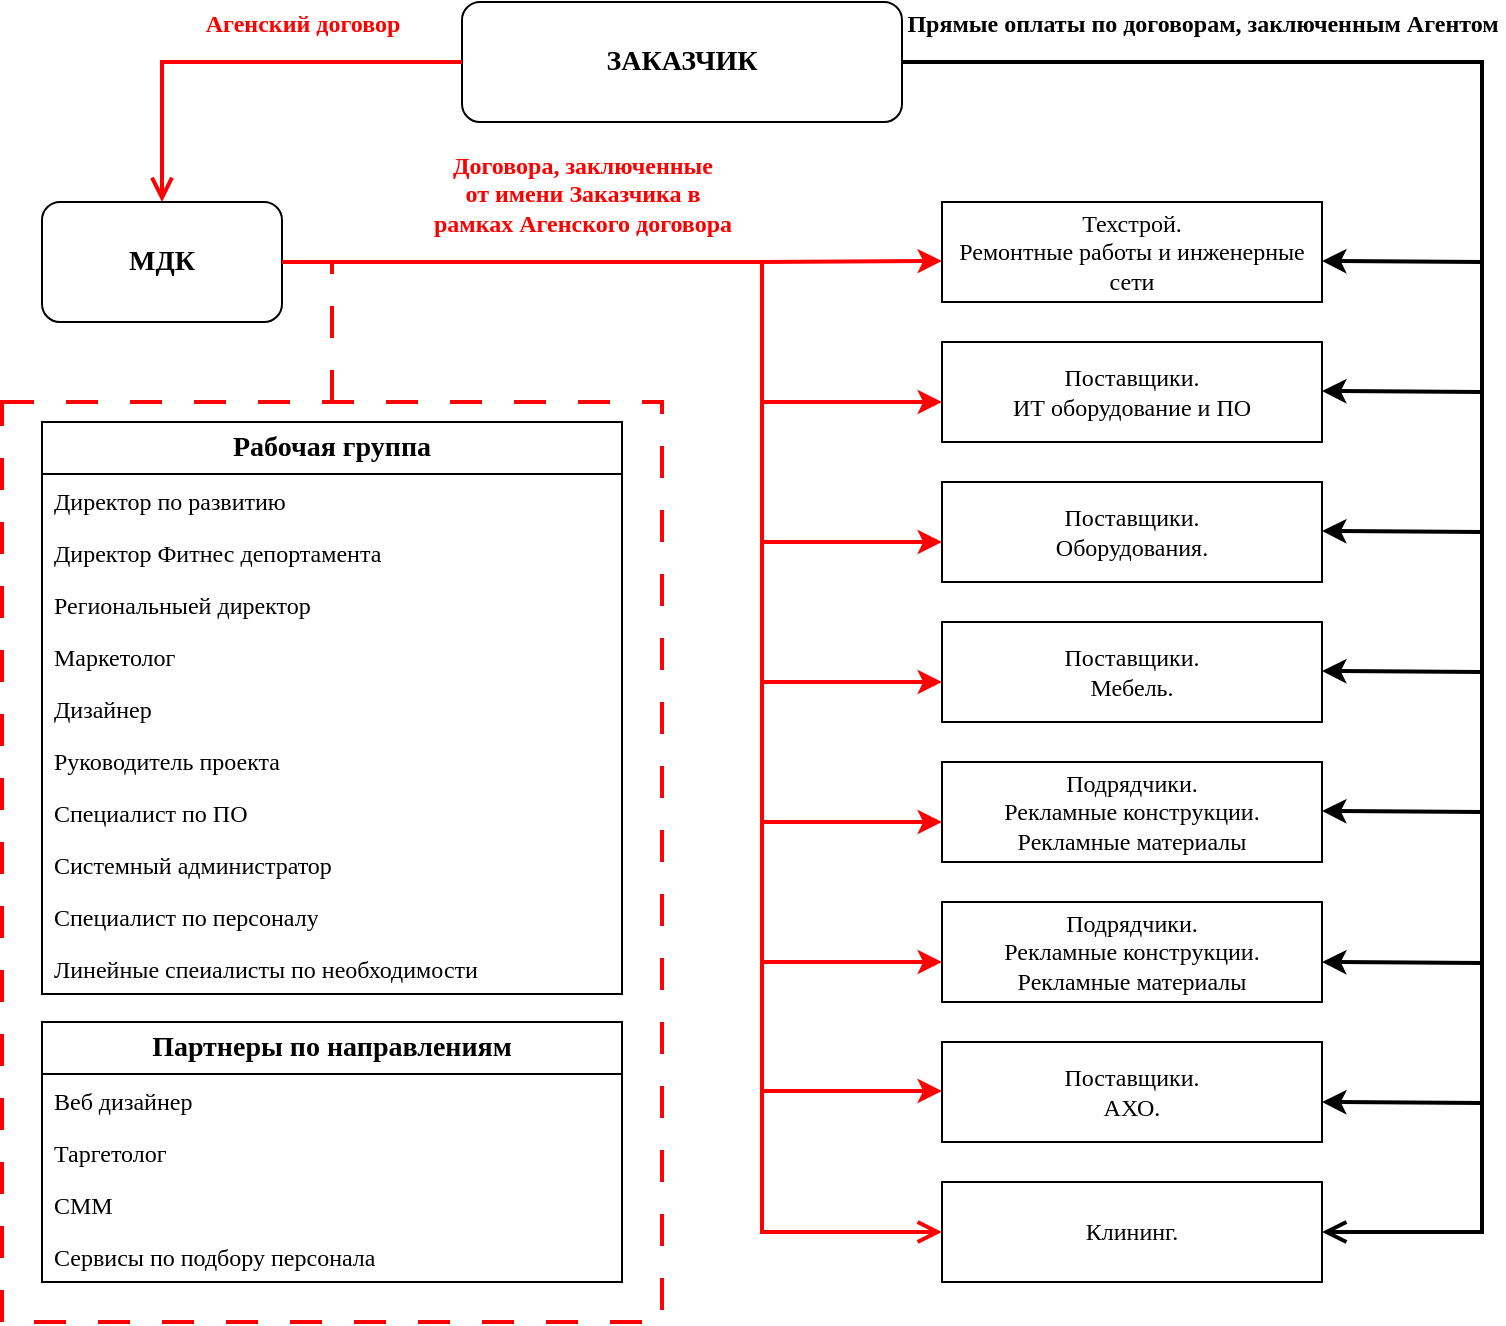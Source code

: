 <mxfile version="28.1.2">
  <diagram name="Страница — 1" id="mIHZjBeiGlW2cxECGAX8">
    <mxGraphModel dx="1066" dy="703" grid="1" gridSize="10" guides="1" tooltips="1" connect="1" arrows="1" fold="1" page="1" pageScale="1" pageWidth="827" pageHeight="1169" math="0" shadow="0">
      <root>
        <mxCell id="0" />
        <mxCell id="1" parent="0" />
        <mxCell id="j4LA7XrgFb8-6QXly_M1-40" value="" style="rounded=0;whiteSpace=wrap;html=1;labelBackgroundColor=none;textShadow=1;fontFamily=Times New Roman;fillStyle=auto;strokeColor=#FF0000;strokeWidth=2;dashed=1;dashPattern=8 8;" parent="1" vertex="1">
          <mxGeometry x="20" y="220" width="330" height="460" as="geometry" />
        </mxCell>
        <mxCell id="j4LA7XrgFb8-6QXly_M1-1" value="&lt;b&gt;&lt;font style=&quot;font-size: 14px;&quot;&gt;ЗАКАЗЧИК&lt;/font&gt;&lt;/b&gt;" style="rounded=1;whiteSpace=wrap;html=1;fontFamily=Times New Roman;" parent="1" vertex="1">
          <mxGeometry x="250" y="20" width="220" height="60" as="geometry" />
        </mxCell>
        <mxCell id="j4LA7XrgFb8-6QXly_M1-3" value="&lt;span style=&quot;font-size: 14px;&quot;&gt;&lt;b&gt;МДК&lt;/b&gt;&lt;/span&gt;" style="rounded=1;whiteSpace=wrap;html=1;fontFamily=Times New Roman;" parent="1" vertex="1">
          <mxGeometry x="40" y="120" width="120" height="60" as="geometry" />
        </mxCell>
        <mxCell id="j4LA7XrgFb8-6QXly_M1-4" value="Техстрой.&lt;div&gt;Ремонтные работы и инженерные сети&lt;/div&gt;" style="rounded=0;whiteSpace=wrap;html=1;fontFamily=Times New Roman;" parent="1" vertex="1">
          <mxGeometry x="490" y="120" width="190" height="50" as="geometry" />
        </mxCell>
        <mxCell id="j4LA7XrgFb8-6QXly_M1-5" value="Поставщики.&lt;div&gt;ИТ оборудование и ПО&lt;/div&gt;" style="rounded=0;whiteSpace=wrap;html=1;fontFamily=Times New Roman;" parent="1" vertex="1">
          <mxGeometry x="490" y="190" width="190" height="50" as="geometry" />
        </mxCell>
        <mxCell id="j4LA7XrgFb8-6QXly_M1-6" value="Поставщики.&lt;div&gt;Оборудования.&lt;/div&gt;" style="rounded=0;whiteSpace=wrap;html=1;fontFamily=Times New Roman;" parent="1" vertex="1">
          <mxGeometry x="490" y="260" width="190" height="50" as="geometry" />
        </mxCell>
        <mxCell id="j4LA7XrgFb8-6QXly_M1-7" value="Поставщики.&lt;div&gt;Мебель.&lt;/div&gt;" style="rounded=0;whiteSpace=wrap;html=1;fontFamily=Times New Roman;" parent="1" vertex="1">
          <mxGeometry x="490" y="330" width="190" height="50" as="geometry" />
        </mxCell>
        <mxCell id="j4LA7XrgFb8-6QXly_M1-9" value="Подрядчики.&lt;div&gt;Рекламные конструкции.&lt;/div&gt;&lt;div&gt;Рекламные материалы&lt;/div&gt;" style="rounded=0;whiteSpace=wrap;html=1;fontFamily=Times New Roman;" parent="1" vertex="1">
          <mxGeometry x="490" y="400" width="190" height="50" as="geometry" />
        </mxCell>
        <mxCell id="j4LA7XrgFb8-6QXly_M1-10" value="Подрядчики.&lt;div&gt;Рекламные конструкции.&lt;/div&gt;&lt;div&gt;Рекламные материалы&lt;/div&gt;" style="rounded=0;whiteSpace=wrap;html=1;fontFamily=Times New Roman;" parent="1" vertex="1">
          <mxGeometry x="490" y="470" width="190" height="50" as="geometry" />
        </mxCell>
        <mxCell id="j4LA7XrgFb8-6QXly_M1-11" value="Поставщики.&lt;div&gt;АХО.&lt;/div&gt;" style="rounded=0;whiteSpace=wrap;html=1;fontFamily=Times New Roman;" parent="1" vertex="1">
          <mxGeometry x="490" y="540" width="190" height="50" as="geometry" />
        </mxCell>
        <mxCell id="j4LA7XrgFb8-6QXly_M1-12" value="Клининг." style="rounded=0;whiteSpace=wrap;html=1;fontFamily=Times New Roman;" parent="1" vertex="1">
          <mxGeometry x="490" y="610" width="190" height="50" as="geometry" />
        </mxCell>
        <mxCell id="j4LA7XrgFb8-6QXly_M1-15" value="&lt;b&gt;Рабочая группа&lt;/b&gt;" style="swimlane;fontStyle=0;childLayout=stackLayout;horizontal=1;startSize=26;fillColor=none;horizontalStack=0;resizeParent=1;resizeParentMax=0;resizeLast=0;collapsible=1;marginBottom=0;whiteSpace=wrap;html=1;fontFamily=Times New Roman;fontSize=14;" parent="1" vertex="1">
          <mxGeometry x="40" y="230" width="290" height="286" as="geometry" />
        </mxCell>
        <mxCell id="j4LA7XrgFb8-6QXly_M1-16" value="Директор по развитию" style="text;strokeColor=none;fillColor=none;align=left;verticalAlign=top;spacingLeft=4;spacingRight=4;overflow=hidden;rotatable=0;points=[[0,0.5],[1,0.5]];portConstraint=eastwest;whiteSpace=wrap;html=1;fontFamily=Times New Roman;" parent="j4LA7XrgFb8-6QXly_M1-15" vertex="1">
          <mxGeometry y="26" width="290" height="26" as="geometry" />
        </mxCell>
        <mxCell id="j4LA7XrgFb8-6QXly_M1-17" value="Директор Фитнес депортамента" style="text;strokeColor=none;fillColor=none;align=left;verticalAlign=top;spacingLeft=4;spacingRight=4;overflow=hidden;rotatable=0;points=[[0,0.5],[1,0.5]];portConstraint=eastwest;whiteSpace=wrap;html=1;fontFamily=Times New Roman;" parent="j4LA7XrgFb8-6QXly_M1-15" vertex="1">
          <mxGeometry y="52" width="290" height="26" as="geometry" />
        </mxCell>
        <mxCell id="j4LA7XrgFb8-6QXly_M1-18" value="Региональныей директор" style="text;strokeColor=none;fillColor=none;align=left;verticalAlign=top;spacingLeft=4;spacingRight=4;overflow=hidden;rotatable=0;points=[[0,0.5],[1,0.5]];portConstraint=eastwest;whiteSpace=wrap;html=1;fontFamily=Times New Roman;" parent="j4LA7XrgFb8-6QXly_M1-15" vertex="1">
          <mxGeometry y="78" width="290" height="26" as="geometry" />
        </mxCell>
        <mxCell id="j4LA7XrgFb8-6QXly_M1-22" value="Маркетолог" style="text;strokeColor=none;fillColor=none;align=left;verticalAlign=top;spacingLeft=4;spacingRight=4;overflow=hidden;rotatable=0;points=[[0,0.5],[1,0.5]];portConstraint=eastwest;whiteSpace=wrap;html=1;fontFamily=Times New Roman;" parent="j4LA7XrgFb8-6QXly_M1-15" vertex="1">
          <mxGeometry y="104" width="290" height="26" as="geometry" />
        </mxCell>
        <mxCell id="j4LA7XrgFb8-6QXly_M1-25" value="Дизайнер" style="text;strokeColor=none;fillColor=none;align=left;verticalAlign=top;spacingLeft=4;spacingRight=4;overflow=hidden;rotatable=0;points=[[0,0.5],[1,0.5]];portConstraint=eastwest;whiteSpace=wrap;html=1;fontFamily=Times New Roman;" parent="j4LA7XrgFb8-6QXly_M1-15" vertex="1">
          <mxGeometry y="130" width="290" height="26" as="geometry" />
        </mxCell>
        <mxCell id="j4LA7XrgFb8-6QXly_M1-19" value="Руководитель проекта" style="text;strokeColor=none;fillColor=none;align=left;verticalAlign=top;spacingLeft=4;spacingRight=4;overflow=hidden;rotatable=0;points=[[0,0.5],[1,0.5]];portConstraint=eastwest;whiteSpace=wrap;html=1;fontFamily=Times New Roman;" parent="j4LA7XrgFb8-6QXly_M1-15" vertex="1">
          <mxGeometry y="156" width="290" height="26" as="geometry" />
        </mxCell>
        <mxCell id="j4LA7XrgFb8-6QXly_M1-21" value="Специалист по ПО" style="text;strokeColor=none;fillColor=none;align=left;verticalAlign=top;spacingLeft=4;spacingRight=4;overflow=hidden;rotatable=0;points=[[0,0.5],[1,0.5]];portConstraint=eastwest;whiteSpace=wrap;html=1;fontFamily=Times New Roman;" parent="j4LA7XrgFb8-6QXly_M1-15" vertex="1">
          <mxGeometry y="182" width="290" height="26" as="geometry" />
        </mxCell>
        <mxCell id="j4LA7XrgFb8-6QXly_M1-23" value="Системный администратор" style="text;strokeColor=none;fillColor=none;align=left;verticalAlign=top;spacingLeft=4;spacingRight=4;overflow=hidden;rotatable=0;points=[[0,0.5],[1,0.5]];portConstraint=eastwest;whiteSpace=wrap;html=1;fontFamily=Times New Roman;" parent="j4LA7XrgFb8-6QXly_M1-15" vertex="1">
          <mxGeometry y="208" width="290" height="26" as="geometry" />
        </mxCell>
        <mxCell id="j4LA7XrgFb8-6QXly_M1-24" value="Специалист по персоналу" style="text;strokeColor=none;fillColor=none;align=left;verticalAlign=top;spacingLeft=4;spacingRight=4;overflow=hidden;rotatable=0;points=[[0,0.5],[1,0.5]];portConstraint=eastwest;whiteSpace=wrap;html=1;fontFamily=Times New Roman;" parent="j4LA7XrgFb8-6QXly_M1-15" vertex="1">
          <mxGeometry y="234" width="290" height="26" as="geometry" />
        </mxCell>
        <mxCell id="j4LA7XrgFb8-6QXly_M1-26" value="Линейные спеиалисты по необходимости" style="text;strokeColor=none;fillColor=none;align=left;verticalAlign=top;spacingLeft=4;spacingRight=4;overflow=hidden;rotatable=0;points=[[0,0.5],[1,0.5]];portConstraint=eastwest;whiteSpace=wrap;html=1;fontFamily=Times New Roman;" parent="j4LA7XrgFb8-6QXly_M1-15" vertex="1">
          <mxGeometry y="260" width="290" height="26" as="geometry" />
        </mxCell>
        <mxCell id="j4LA7XrgFb8-6QXly_M1-28" value="Агенский договор" style="html=1;verticalAlign=bottom;endArrow=open;endSize=8;curved=0;rounded=0;fontFamily=Times New Roman;strokeWidth=2;entryX=0.5;entryY=0;entryDx=0;entryDy=0;exitX=0;exitY=0.5;exitDx=0;exitDy=0;fontSize=12;fontStyle=1;strokeColor=#FF0000;fontColor=#FF0000;" parent="1" source="j4LA7XrgFb8-6QXly_M1-1" target="j4LA7XrgFb8-6QXly_M1-3" edge="1">
          <mxGeometry x="-0.273" y="-10" relative="1" as="geometry">
            <mxPoint x="470" y="360" as="sourcePoint" />
            <mxPoint x="370" y="360" as="targetPoint" />
            <Array as="points">
              <mxPoint x="100" y="50" />
            </Array>
            <mxPoint as="offset" />
          </mxGeometry>
        </mxCell>
        <mxCell id="j4LA7XrgFb8-6QXly_M1-31" value="Прямые оплаты по договорам, заключенным Агентом" style="html=1;verticalAlign=bottom;endArrow=open;endSize=8;curved=0;rounded=0;strokeWidth=2;exitX=1;exitY=0.5;exitDx=0;exitDy=0;fontSize=12;fontFamily=Times New Roman;horizontal=1;fontStyle=1;entryX=1;entryY=0.5;entryDx=0;entryDy=0;" parent="1" source="j4LA7XrgFb8-6QXly_M1-1" target="j4LA7XrgFb8-6QXly_M1-12" edge="1">
          <mxGeometry x="-0.686" y="10" relative="1" as="geometry">
            <mxPoint x="450" y="360" as="sourcePoint" />
            <mxPoint x="730" y="640" as="targetPoint" />
            <Array as="points">
              <mxPoint x="760" y="50" />
              <mxPoint x="760" y="635" />
            </Array>
            <mxPoint as="offset" />
          </mxGeometry>
        </mxCell>
        <mxCell id="j4LA7XrgFb8-6QXly_M1-34" value="" style="endArrow=classic;html=1;rounded=0;entryX=0;entryY=0.5;entryDx=0;entryDy=0;strokeWidth=2;strokeColor=#FF0000;" parent="1" edge="1">
          <mxGeometry width="50" height="50" relative="1" as="geometry">
            <mxPoint x="400" y="150" as="sourcePoint" />
            <mxPoint x="490" y="149.5" as="targetPoint" />
          </mxGeometry>
        </mxCell>
        <mxCell id="j4LA7XrgFb8-6QXly_M1-35" value="" style="endArrow=classic;html=1;rounded=0;entryX=0;entryY=0.5;entryDx=0;entryDy=0;strokeWidth=2;strokeColor=#FF0000;" parent="1" edge="1">
          <mxGeometry width="50" height="50" relative="1" as="geometry">
            <mxPoint x="400" y="290" as="sourcePoint" />
            <mxPoint x="490" y="290" as="targetPoint" />
          </mxGeometry>
        </mxCell>
        <mxCell id="j4LA7XrgFb8-6QXly_M1-36" value="" style="endArrow=classic;html=1;rounded=0;entryX=0;entryY=0.5;entryDx=0;entryDy=0;strokeWidth=2;strokeColor=#FF0000;" parent="1" edge="1">
          <mxGeometry width="50" height="50" relative="1" as="geometry">
            <mxPoint x="400" y="360" as="sourcePoint" />
            <mxPoint x="490" y="360" as="targetPoint" />
          </mxGeometry>
        </mxCell>
        <mxCell id="j4LA7XrgFb8-6QXly_M1-37" value="" style="endArrow=classic;html=1;rounded=0;entryX=0;entryY=0.5;entryDx=0;entryDy=0;strokeWidth=2;strokeColor=#FF0000;" parent="1" edge="1">
          <mxGeometry width="50" height="50" relative="1" as="geometry">
            <mxPoint x="400" y="220" as="sourcePoint" />
            <mxPoint x="490" y="220" as="targetPoint" />
          </mxGeometry>
        </mxCell>
        <mxCell id="j4LA7XrgFb8-6QXly_M1-38" value="" style="endArrow=classic;html=1;rounded=0;entryX=0;entryY=0.5;entryDx=0;entryDy=0;strokeWidth=2;strokeColor=#FF0000;" parent="1" edge="1">
          <mxGeometry width="50" height="50" relative="1" as="geometry">
            <mxPoint x="400" y="430" as="sourcePoint" />
            <mxPoint x="490" y="430" as="targetPoint" />
          </mxGeometry>
        </mxCell>
        <mxCell id="j4LA7XrgFb8-6QXly_M1-39" value="" style="endArrow=classic;html=1;rounded=0;entryX=0;entryY=0.5;entryDx=0;entryDy=0;strokeWidth=2;strokeColor=#FF0000;" parent="1" edge="1">
          <mxGeometry width="50" height="50" relative="1" as="geometry">
            <mxPoint x="400" y="500" as="sourcePoint" />
            <mxPoint x="490" y="500" as="targetPoint" />
          </mxGeometry>
        </mxCell>
        <mxCell id="j4LA7XrgFb8-6QXly_M1-41" value="&lt;b&gt;Партнеры по направлениям&lt;/b&gt;" style="swimlane;fontStyle=0;childLayout=stackLayout;horizontal=1;startSize=26;fillColor=none;horizontalStack=0;resizeParent=1;resizeParentMax=0;resizeLast=0;collapsible=1;marginBottom=0;whiteSpace=wrap;html=1;fontFamily=Times New Roman;fontSize=14;" parent="1" vertex="1">
          <mxGeometry x="40" y="530" width="290" height="130" as="geometry" />
        </mxCell>
        <mxCell id="j4LA7XrgFb8-6QXly_M1-42" value="Веб дизайнер" style="text;strokeColor=none;fillColor=none;align=left;verticalAlign=top;spacingLeft=4;spacingRight=4;overflow=hidden;rotatable=0;points=[[0,0.5],[1,0.5]];portConstraint=eastwest;whiteSpace=wrap;html=1;fontFamily=Times New Roman;" parent="j4LA7XrgFb8-6QXly_M1-41" vertex="1">
          <mxGeometry y="26" width="290" height="26" as="geometry" />
        </mxCell>
        <mxCell id="j4LA7XrgFb8-6QXly_M1-43" value="Таргетолог" style="text;strokeColor=none;fillColor=none;align=left;verticalAlign=top;spacingLeft=4;spacingRight=4;overflow=hidden;rotatable=0;points=[[0,0.5],[1,0.5]];portConstraint=eastwest;whiteSpace=wrap;html=1;fontFamily=Times New Roman;" parent="j4LA7XrgFb8-6QXly_M1-41" vertex="1">
          <mxGeometry y="52" width="290" height="26" as="geometry" />
        </mxCell>
        <mxCell id="j4LA7XrgFb8-6QXly_M1-44" value="СММ" style="text;strokeColor=none;fillColor=none;align=left;verticalAlign=top;spacingLeft=4;spacingRight=4;overflow=hidden;rotatable=0;points=[[0,0.5],[1,0.5]];portConstraint=eastwest;whiteSpace=wrap;html=1;fontFamily=Times New Roman;" parent="j4LA7XrgFb8-6QXly_M1-41" vertex="1">
          <mxGeometry y="78" width="290" height="26" as="geometry" />
        </mxCell>
        <mxCell id="j4LA7XrgFb8-6QXly_M1-45" value="Сервисы по подбору персонала" style="text;strokeColor=none;fillColor=none;align=left;verticalAlign=top;spacingLeft=4;spacingRight=4;overflow=hidden;rotatable=0;points=[[0,0.5],[1,0.5]];portConstraint=eastwest;whiteSpace=wrap;html=1;fontFamily=Times New Roman;" parent="j4LA7XrgFb8-6QXly_M1-41" vertex="1">
          <mxGeometry y="104" width="290" height="26" as="geometry" />
        </mxCell>
        <mxCell id="j4LA7XrgFb8-6QXly_M1-63" value="" style="endArrow=none;html=1;rounded=0;entryX=1;entryY=0.5;entryDx=0;entryDy=0;exitX=0.5;exitY=0;exitDx=0;exitDy=0;strokeWidth=2;strokeColor=#FF0000;dashed=1;dashPattern=8 8;" parent="1" source="j4LA7XrgFb8-6QXly_M1-40" target="j4LA7XrgFb8-6QXly_M1-3" edge="1">
          <mxGeometry width="50" height="50" relative="1" as="geometry">
            <mxPoint x="390" y="270" as="sourcePoint" />
            <mxPoint x="440" y="220" as="targetPoint" />
            <Array as="points">
              <mxPoint x="185" y="150" />
            </Array>
          </mxGeometry>
        </mxCell>
        <mxCell id="j4LA7XrgFb8-6QXly_M1-64" value="Договора, заключенные&lt;div&gt;&amp;nbsp;от имени Заказчика в&amp;nbsp;&lt;/div&gt;&lt;div&gt;рамках Агенского договора&lt;/div&gt;" style="html=1;verticalAlign=bottom;endArrow=open;endSize=8;curved=0;rounded=0;fontFamily=Times New Roman;fontSize=12;strokeWidth=2;strokeColor=#FF0000;fontColor=#FF0000;fontStyle=1;exitX=1;exitY=0.5;exitDx=0;exitDy=0;entryX=0;entryY=0.5;entryDx=0;entryDy=0;" parent="1" source="j4LA7XrgFb8-6QXly_M1-3" edge="1" target="j4LA7XrgFb8-6QXly_M1-12">
          <mxGeometry x="-0.632" y="10" relative="1" as="geometry">
            <mxPoint x="190" y="150" as="sourcePoint" />
            <mxPoint x="430" y="150" as="targetPoint" />
            <mxPoint as="offset" />
            <Array as="points">
              <mxPoint x="400" y="150" />
              <mxPoint x="400" y="635" />
            </Array>
          </mxGeometry>
        </mxCell>
        <mxCell id="-N5stzB7ljpaPrFJ2B97-2" value="" style="endArrow=classic;html=1;rounded=0;entryX=0;entryY=0.5;entryDx=0;entryDy=0;strokeWidth=2;strokeColor=#FF0000;" edge="1" parent="1">
          <mxGeometry width="50" height="50" relative="1" as="geometry">
            <mxPoint x="400" y="564.5" as="sourcePoint" />
            <mxPoint x="490" y="564.5" as="targetPoint" />
          </mxGeometry>
        </mxCell>
        <mxCell id="-N5stzB7ljpaPrFJ2B97-3" value="" style="endArrow=classic;html=1;rounded=0;fontSize=12;strokeWidth=2;" edge="1" parent="1">
          <mxGeometry width="50" height="50" relative="1" as="geometry">
            <mxPoint x="760" y="150" as="sourcePoint" />
            <mxPoint x="680" y="149.5" as="targetPoint" />
          </mxGeometry>
        </mxCell>
        <mxCell id="-N5stzB7ljpaPrFJ2B97-4" value="" style="endArrow=classic;html=1;rounded=0;fontSize=12;strokeWidth=2;" edge="1" parent="1">
          <mxGeometry width="50" height="50" relative="1" as="geometry">
            <mxPoint x="760" y="570.5" as="sourcePoint" />
            <mxPoint x="680" y="570" as="targetPoint" />
          </mxGeometry>
        </mxCell>
        <mxCell id="-N5stzB7ljpaPrFJ2B97-5" value="" style="endArrow=classic;html=1;rounded=0;fontSize=12;strokeWidth=2;" edge="1" parent="1">
          <mxGeometry width="50" height="50" relative="1" as="geometry">
            <mxPoint x="760" y="215" as="sourcePoint" />
            <mxPoint x="680" y="214.5" as="targetPoint" />
          </mxGeometry>
        </mxCell>
        <mxCell id="-N5stzB7ljpaPrFJ2B97-6" value="" style="endArrow=classic;html=1;rounded=0;fontSize=12;strokeWidth=2;" edge="1" parent="1">
          <mxGeometry width="50" height="50" relative="1" as="geometry">
            <mxPoint x="760" y="500.5" as="sourcePoint" />
            <mxPoint x="680" y="500" as="targetPoint" />
          </mxGeometry>
        </mxCell>
        <mxCell id="-N5stzB7ljpaPrFJ2B97-7" value="" style="endArrow=classic;html=1;rounded=0;fontSize=12;strokeWidth=2;" edge="1" parent="1">
          <mxGeometry width="50" height="50" relative="1" as="geometry">
            <mxPoint x="760" y="285" as="sourcePoint" />
            <mxPoint x="680" y="284.5" as="targetPoint" />
          </mxGeometry>
        </mxCell>
        <mxCell id="-N5stzB7ljpaPrFJ2B97-8" value="" style="endArrow=classic;html=1;rounded=0;fontSize=12;strokeWidth=2;" edge="1" parent="1">
          <mxGeometry width="50" height="50" relative="1" as="geometry">
            <mxPoint x="760" y="425" as="sourcePoint" />
            <mxPoint x="680" y="424.5" as="targetPoint" />
          </mxGeometry>
        </mxCell>
        <mxCell id="-N5stzB7ljpaPrFJ2B97-9" value="" style="endArrow=classic;html=1;rounded=0;fontSize=12;strokeWidth=2;" edge="1" parent="1">
          <mxGeometry width="50" height="50" relative="1" as="geometry">
            <mxPoint x="760" y="355" as="sourcePoint" />
            <mxPoint x="680" y="354.5" as="targetPoint" />
          </mxGeometry>
        </mxCell>
      </root>
    </mxGraphModel>
  </diagram>
</mxfile>

